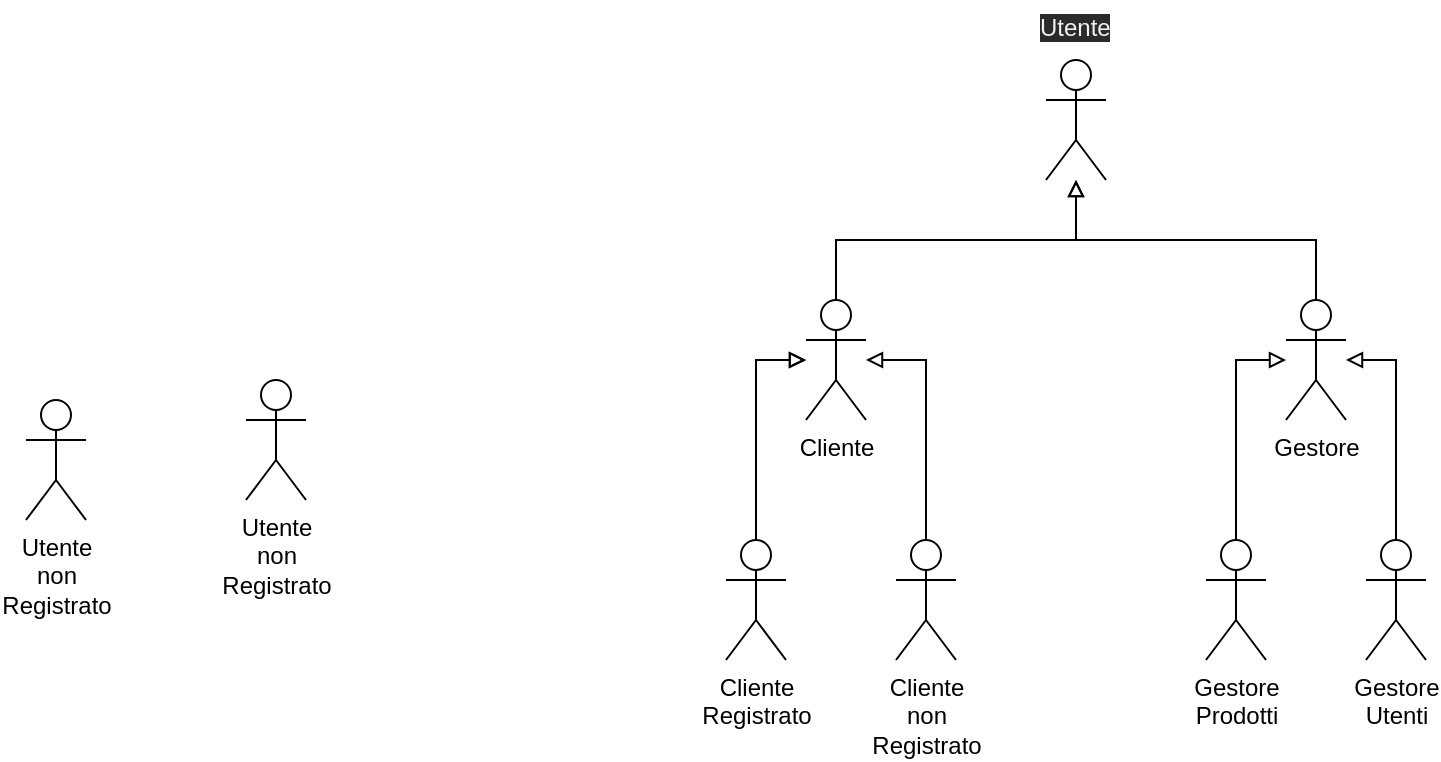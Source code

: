 <mxfile version="20.6.2" type="device"><diagram id="7bdWMwEeSkAwvYi8NZTL" name="Pagina-1"><mxGraphModel dx="677" dy="397" grid="0" gridSize="10" guides="1" tooltips="1" connect="1" arrows="1" fold="1" page="1" pageScale="1" pageWidth="1654" pageHeight="1169" math="0" shadow="0"><root><mxCell id="0"/><mxCell id="1" parent="0"/><mxCell id="g0pJxegGFpkU-gxWg3Uo-1" value="" style="shape=umlActor;verticalLabelPosition=bottom;verticalAlign=top;html=1;outlineConnect=0;" vertex="1" parent="1"><mxGeometry x="840" y="400" width="30" height="60" as="geometry"/></mxCell><mxCell id="g0pJxegGFpkU-gxWg3Uo-8" style="edgeStyle=orthogonalEdgeStyle;rounded=0;orthogonalLoop=1;jettySize=auto;html=1;exitX=0.5;exitY=0;exitDx=0;exitDy=0;exitPerimeter=0;endArrow=block;endFill=0;" edge="1" parent="1" source="g0pJxegGFpkU-gxWg3Uo-2" target="g0pJxegGFpkU-gxWg3Uo-1"><mxGeometry relative="1" as="geometry"/></mxCell><mxCell id="g0pJxegGFpkU-gxWg3Uo-20" value="" style="edgeStyle=orthogonalEdgeStyle;rounded=0;orthogonalLoop=1;jettySize=auto;html=1;endArrow=none;endFill=0;startArrow=block;startFill=0;" edge="1" parent="1" source="g0pJxegGFpkU-gxWg3Uo-2" target="g0pJxegGFpkU-gxWg3Uo-19"><mxGeometry relative="1" as="geometry"/></mxCell><mxCell id="g0pJxegGFpkU-gxWg3Uo-23" value="" style="edgeStyle=orthogonalEdgeStyle;rounded=0;orthogonalLoop=1;jettySize=auto;html=1;startArrow=block;startFill=0;endArrow=none;endFill=0;" edge="1" parent="1" source="g0pJxegGFpkU-gxWg3Uo-2" target="g0pJxegGFpkU-gxWg3Uo-19"><mxGeometry relative="1" as="geometry"/></mxCell><mxCell id="g0pJxegGFpkU-gxWg3Uo-25" style="edgeStyle=orthogonalEdgeStyle;rounded=0;orthogonalLoop=1;jettySize=auto;html=1;startArrow=block;startFill=0;endArrow=none;endFill=0;" edge="1" parent="1" source="g0pJxegGFpkU-gxWg3Uo-2" target="g0pJxegGFpkU-gxWg3Uo-24"><mxGeometry relative="1" as="geometry"/></mxCell><mxCell id="g0pJxegGFpkU-gxWg3Uo-2" value="Cliente" style="shape=umlActor;verticalLabelPosition=bottom;verticalAlign=top;html=1;outlineConnect=0;" vertex="1" parent="1"><mxGeometry x="720" y="520" width="30" height="60" as="geometry"/></mxCell><mxCell id="g0pJxegGFpkU-gxWg3Uo-3" value="Utente&lt;br&gt;non&lt;br&gt;Registrato" style="shape=umlActor;verticalLabelPosition=bottom;verticalAlign=top;html=1;outlineConnect=0;" vertex="1" parent="1"><mxGeometry x="330" y="570" width="30" height="60" as="geometry"/></mxCell><mxCell id="g0pJxegGFpkU-gxWg3Uo-12" value="&lt;span style=&quot;color: rgb(240, 240, 240); font-family: Helvetica; font-size: 12px; font-style: normal; font-variant-ligatures: normal; font-variant-caps: normal; font-weight: 400; letter-spacing: normal; orphans: 2; text-align: center; text-indent: 0px; text-transform: none; widows: 2; word-spacing: 0px; -webkit-text-stroke-width: 0px; background-color: rgb(42, 42, 42); text-decoration-thickness: initial; text-decoration-style: initial; text-decoration-color: initial; float: none; display: inline !important;&quot;&gt;Utente&lt;/span&gt;" style="text;whiteSpace=wrap;html=1;" vertex="1" parent="1"><mxGeometry x="835" y="370" width="40" height="30" as="geometry"/></mxCell><mxCell id="g0pJxegGFpkU-gxWg3Uo-27" style="edgeStyle=orthogonalEdgeStyle;rounded=0;orthogonalLoop=1;jettySize=auto;html=1;exitX=0.5;exitY=0;exitDx=0;exitDy=0;exitPerimeter=0;startArrow=none;startFill=0;endArrow=block;endFill=0;" edge="1" parent="1" source="g0pJxegGFpkU-gxWg3Uo-13" target="g0pJxegGFpkU-gxWg3Uo-1"><mxGeometry relative="1" as="geometry"/></mxCell><mxCell id="g0pJxegGFpkU-gxWg3Uo-29" style="edgeStyle=orthogonalEdgeStyle;rounded=0;orthogonalLoop=1;jettySize=auto;html=1;startArrow=block;startFill=0;endArrow=none;endFill=0;" edge="1" parent="1" source="g0pJxegGFpkU-gxWg3Uo-13" target="g0pJxegGFpkU-gxWg3Uo-28"><mxGeometry relative="1" as="geometry"/></mxCell><mxCell id="g0pJxegGFpkU-gxWg3Uo-31" style="edgeStyle=orthogonalEdgeStyle;rounded=0;orthogonalLoop=1;jettySize=auto;html=1;startArrow=block;startFill=0;endArrow=none;endFill=0;" edge="1" parent="1" source="g0pJxegGFpkU-gxWg3Uo-13" target="g0pJxegGFpkU-gxWg3Uo-30"><mxGeometry relative="1" as="geometry"/></mxCell><mxCell id="g0pJxegGFpkU-gxWg3Uo-13" value="Gestore" style="shape=umlActor;verticalLabelPosition=bottom;verticalAlign=top;html=1;outlineConnect=0;" vertex="1" parent="1"><mxGeometry x="960" y="520" width="30" height="60" as="geometry"/></mxCell><mxCell id="g0pJxegGFpkU-gxWg3Uo-15" value="Utente&lt;br&gt;non&lt;br&gt;Registrato" style="shape=umlActor;verticalLabelPosition=bottom;verticalAlign=top;html=1;outlineConnect=0;" vertex="1" parent="1"><mxGeometry x="440" y="560" width="30" height="60" as="geometry"/></mxCell><mxCell id="g0pJxegGFpkU-gxWg3Uo-19" value="Cliente&lt;br&gt;Registrato" style="shape=umlActor;verticalLabelPosition=bottom;verticalAlign=top;html=1;outlineConnect=0;" vertex="1" parent="1"><mxGeometry x="680" y="640" width="30" height="60" as="geometry"/></mxCell><mxCell id="g0pJxegGFpkU-gxWg3Uo-24" value="Cliente&lt;br&gt;non&lt;br&gt;Registrato" style="shape=umlActor;verticalLabelPosition=bottom;verticalAlign=top;html=1;outlineConnect=0;" vertex="1" parent="1"><mxGeometry x="765" y="640" width="30" height="60" as="geometry"/></mxCell><mxCell id="g0pJxegGFpkU-gxWg3Uo-28" value="Gestore&lt;br&gt;Prodotti" style="shape=umlActor;verticalLabelPosition=bottom;verticalAlign=top;html=1;outlineConnect=0;" vertex="1" parent="1"><mxGeometry x="920" y="640" width="30" height="60" as="geometry"/></mxCell><mxCell id="g0pJxegGFpkU-gxWg3Uo-30" value="Gestore&lt;br&gt;Utenti" style="shape=umlActor;verticalLabelPosition=bottom;verticalAlign=top;html=1;outlineConnect=0;" vertex="1" parent="1"><mxGeometry x="1000" y="640" width="30" height="60" as="geometry"/></mxCell></root></mxGraphModel></diagram></mxfile>